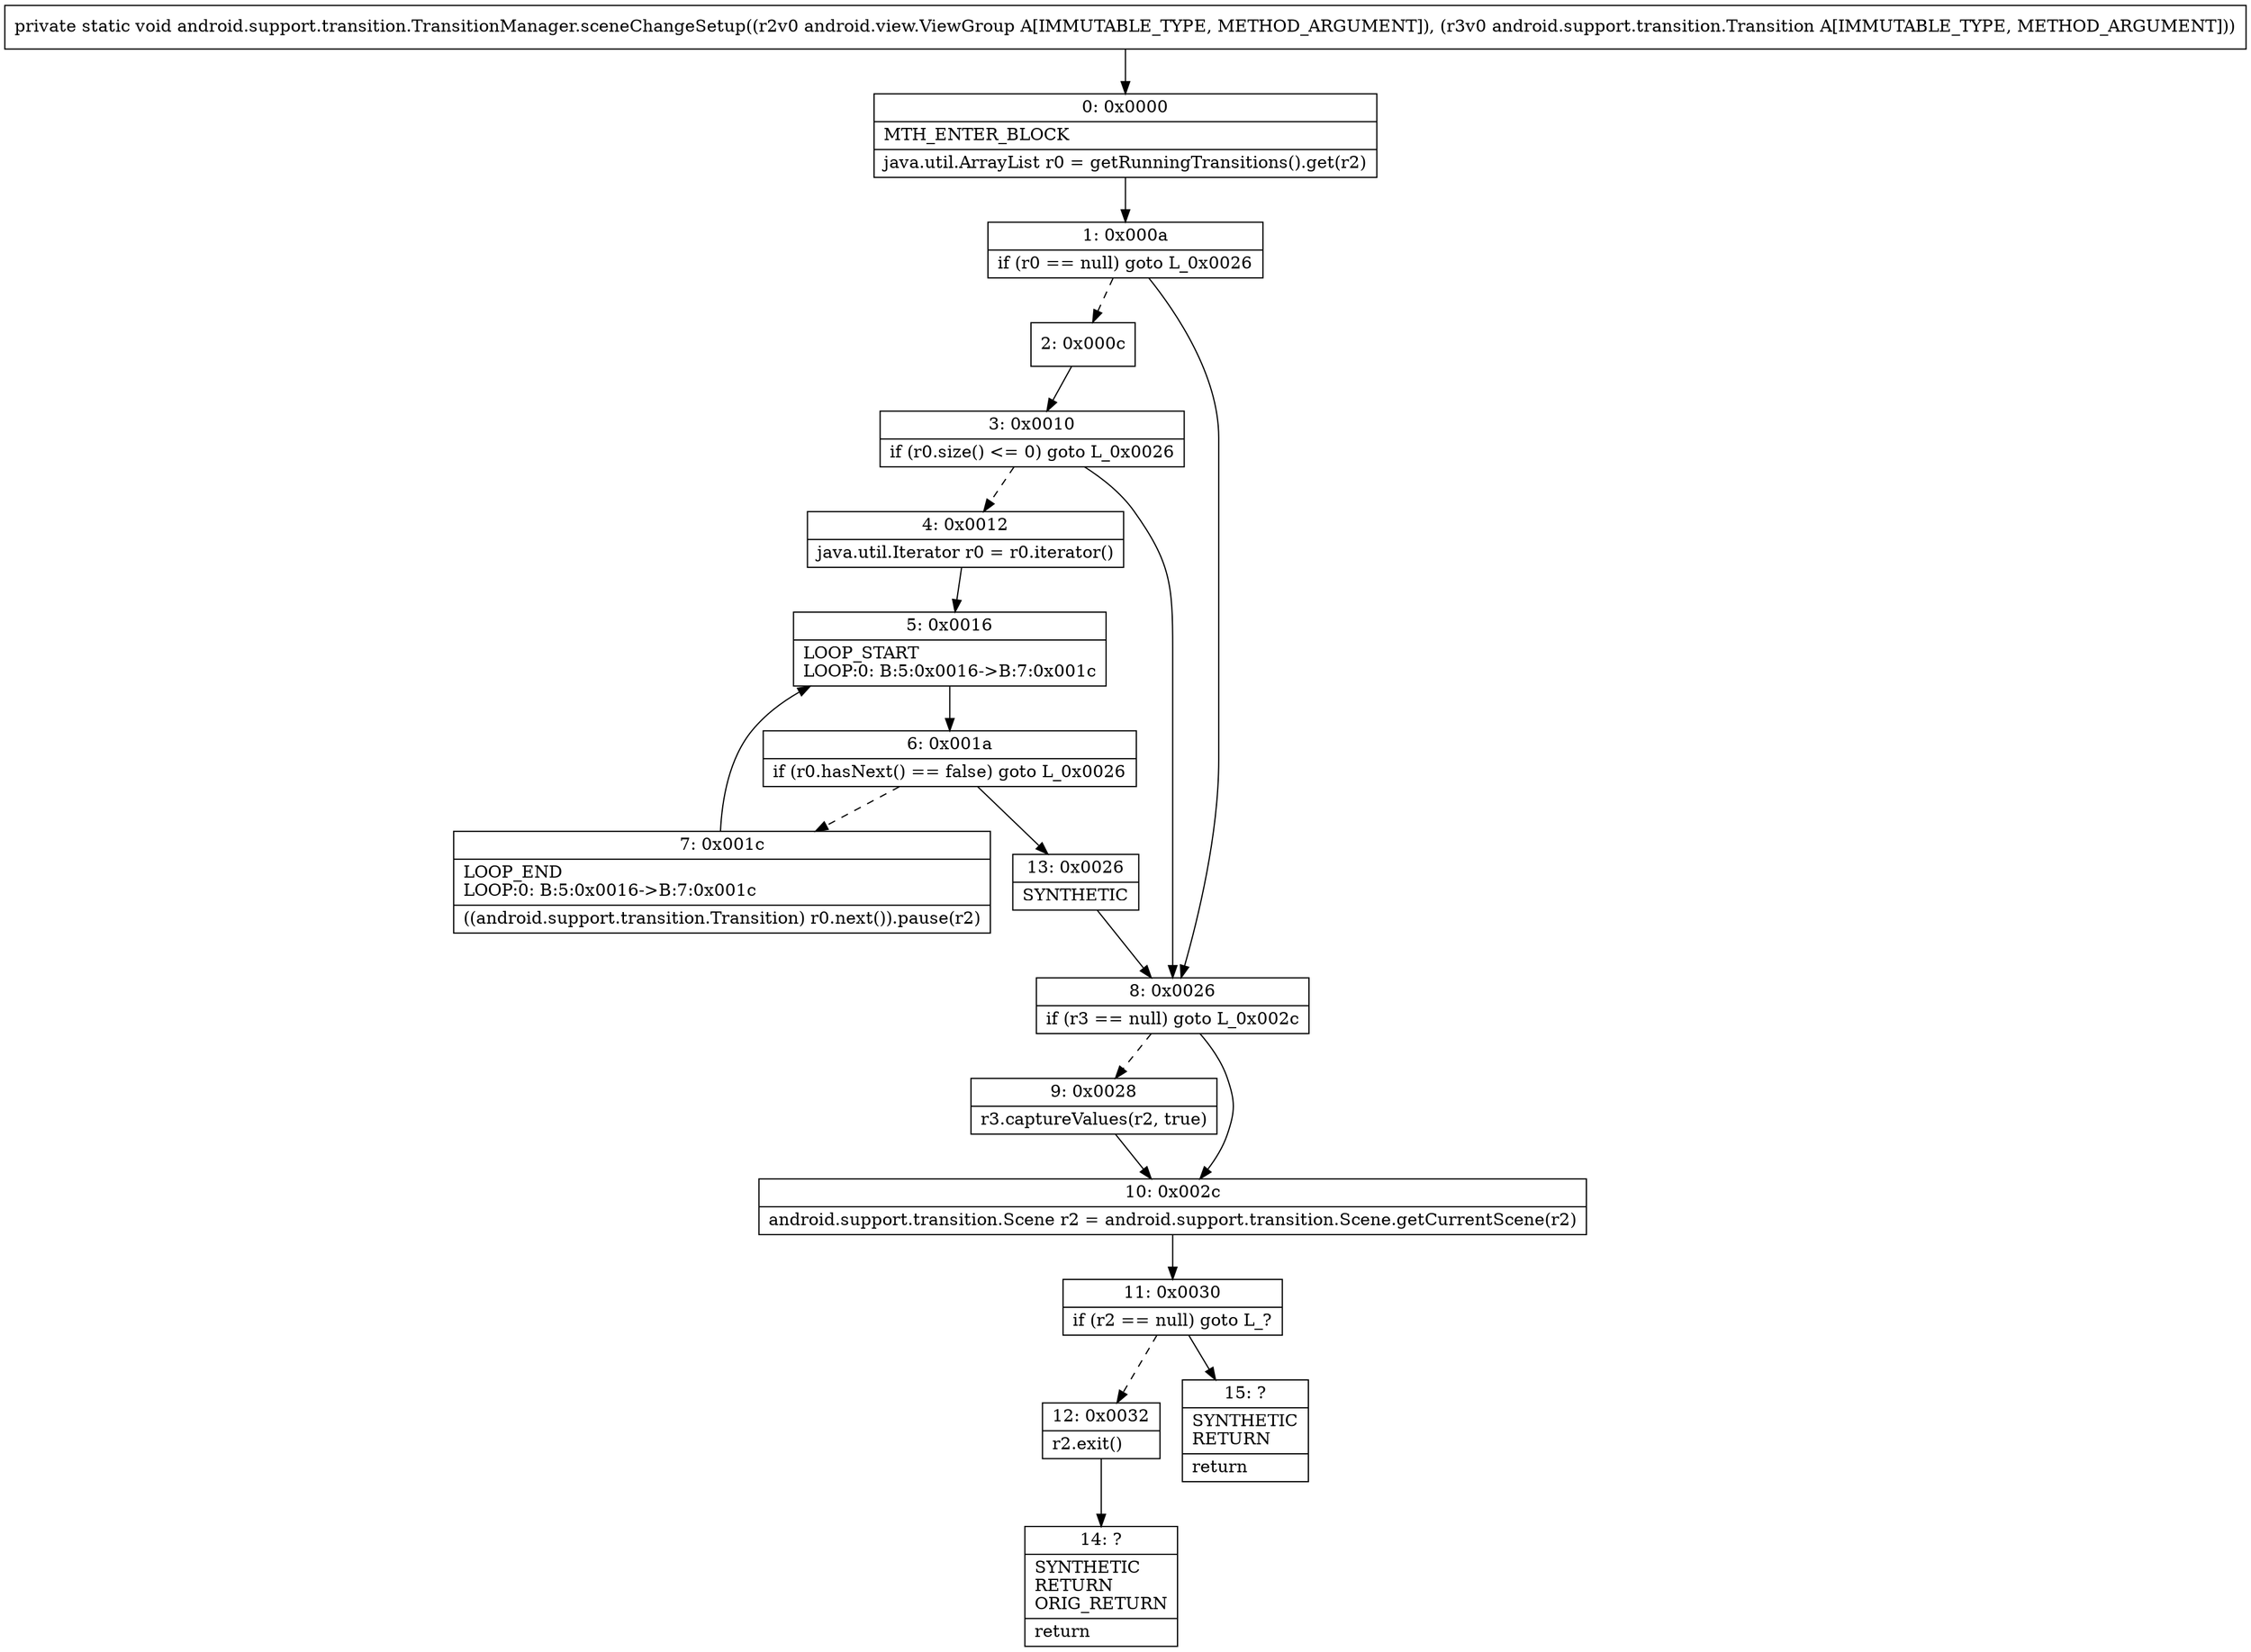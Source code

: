 digraph "CFG forandroid.support.transition.TransitionManager.sceneChangeSetup(Landroid\/view\/ViewGroup;Landroid\/support\/transition\/Transition;)V" {
Node_0 [shape=record,label="{0\:\ 0x0000|MTH_ENTER_BLOCK\l|java.util.ArrayList r0 = getRunningTransitions().get(r2)\l}"];
Node_1 [shape=record,label="{1\:\ 0x000a|if (r0 == null) goto L_0x0026\l}"];
Node_2 [shape=record,label="{2\:\ 0x000c}"];
Node_3 [shape=record,label="{3\:\ 0x0010|if (r0.size() \<= 0) goto L_0x0026\l}"];
Node_4 [shape=record,label="{4\:\ 0x0012|java.util.Iterator r0 = r0.iterator()\l}"];
Node_5 [shape=record,label="{5\:\ 0x0016|LOOP_START\lLOOP:0: B:5:0x0016\-\>B:7:0x001c\l}"];
Node_6 [shape=record,label="{6\:\ 0x001a|if (r0.hasNext() == false) goto L_0x0026\l}"];
Node_7 [shape=record,label="{7\:\ 0x001c|LOOP_END\lLOOP:0: B:5:0x0016\-\>B:7:0x001c\l|((android.support.transition.Transition) r0.next()).pause(r2)\l}"];
Node_8 [shape=record,label="{8\:\ 0x0026|if (r3 == null) goto L_0x002c\l}"];
Node_9 [shape=record,label="{9\:\ 0x0028|r3.captureValues(r2, true)\l}"];
Node_10 [shape=record,label="{10\:\ 0x002c|android.support.transition.Scene r2 = android.support.transition.Scene.getCurrentScene(r2)\l}"];
Node_11 [shape=record,label="{11\:\ 0x0030|if (r2 == null) goto L_?\l}"];
Node_12 [shape=record,label="{12\:\ 0x0032|r2.exit()\l}"];
Node_13 [shape=record,label="{13\:\ 0x0026|SYNTHETIC\l}"];
Node_14 [shape=record,label="{14\:\ ?|SYNTHETIC\lRETURN\lORIG_RETURN\l|return\l}"];
Node_15 [shape=record,label="{15\:\ ?|SYNTHETIC\lRETURN\l|return\l}"];
MethodNode[shape=record,label="{private static void android.support.transition.TransitionManager.sceneChangeSetup((r2v0 android.view.ViewGroup A[IMMUTABLE_TYPE, METHOD_ARGUMENT]), (r3v0 android.support.transition.Transition A[IMMUTABLE_TYPE, METHOD_ARGUMENT])) }"];
MethodNode -> Node_0;
Node_0 -> Node_1;
Node_1 -> Node_2[style=dashed];
Node_1 -> Node_8;
Node_2 -> Node_3;
Node_3 -> Node_4[style=dashed];
Node_3 -> Node_8;
Node_4 -> Node_5;
Node_5 -> Node_6;
Node_6 -> Node_7[style=dashed];
Node_6 -> Node_13;
Node_7 -> Node_5;
Node_8 -> Node_9[style=dashed];
Node_8 -> Node_10;
Node_9 -> Node_10;
Node_10 -> Node_11;
Node_11 -> Node_12[style=dashed];
Node_11 -> Node_15;
Node_12 -> Node_14;
Node_13 -> Node_8;
}

